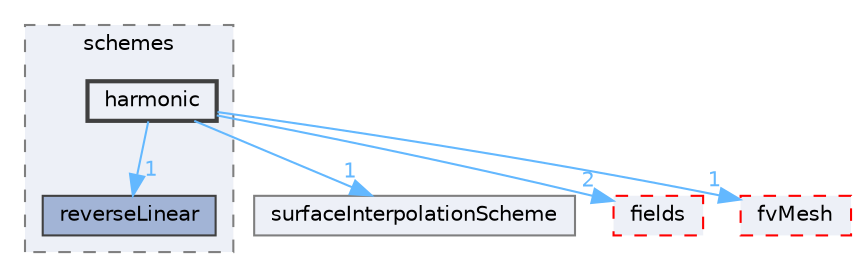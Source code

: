 digraph "src/finiteVolume/interpolation/surfaceInterpolation/schemes/harmonic"
{
 // LATEX_PDF_SIZE
  bgcolor="transparent";
  edge [fontname=Helvetica,fontsize=10,labelfontname=Helvetica,labelfontsize=10];
  node [fontname=Helvetica,fontsize=10,shape=box,height=0.2,width=0.4];
  compound=true
  subgraph clusterdir_deb7d71175aa940c147966c547ebcb7e {
    graph [ bgcolor="#edf0f7", pencolor="grey50", label="schemes", fontname=Helvetica,fontsize=10 style="filled,dashed", URL="dir_deb7d71175aa940c147966c547ebcb7e.html",tooltip=""]
  dir_d70050f29e7ffdcf651aa4bbd070ecb6 [label="reverseLinear", fillcolor="#a2b4d6", color="grey25", style="filled", URL="dir_d70050f29e7ffdcf651aa4bbd070ecb6.html",tooltip=""];
  dir_4b6dffcbb2e29ef43be8524aef50a8b2 [label="harmonic", fillcolor="#edf0f7", color="grey25", style="filled,bold", URL="dir_4b6dffcbb2e29ef43be8524aef50a8b2.html",tooltip=""];
  }
  dir_19d3b1afd53ea5e65e1bc53b79dacb85 [label="surfaceInterpolationScheme", fillcolor="#edf0f7", color="grey50", style="filled", URL="dir_19d3b1afd53ea5e65e1bc53b79dacb85.html",tooltip=""];
  dir_25ab4a83a983f7bb7a38b7f63bb141b7 [label="fields", fillcolor="#edf0f7", color="red", style="filled,dashed", URL="dir_25ab4a83a983f7bb7a38b7f63bb141b7.html",tooltip=""];
  dir_c382fa095c9c33d8673c0dd60aaef275 [label="fvMesh", fillcolor="#edf0f7", color="red", style="filled,dashed", URL="dir_c382fa095c9c33d8673c0dd60aaef275.html",tooltip=""];
  dir_4b6dffcbb2e29ef43be8524aef50a8b2->dir_19d3b1afd53ea5e65e1bc53b79dacb85 [headlabel="1", labeldistance=1.5 headhref="dir_001696_003849.html" href="dir_001696_003849.html" color="steelblue1" fontcolor="steelblue1"];
  dir_4b6dffcbb2e29ef43be8524aef50a8b2->dir_25ab4a83a983f7bb7a38b7f63bb141b7 [headlabel="2", labeldistance=1.5 headhref="dir_001696_001332.html" href="dir_001696_001332.html" color="steelblue1" fontcolor="steelblue1"];
  dir_4b6dffcbb2e29ef43be8524aef50a8b2->dir_c382fa095c9c33d8673c0dd60aaef275 [headlabel="1", labeldistance=1.5 headhref="dir_001696_001544.html" href="dir_001696_001544.html" color="steelblue1" fontcolor="steelblue1"];
  dir_4b6dffcbb2e29ef43be8524aef50a8b2->dir_d70050f29e7ffdcf651aa4bbd070ecb6 [headlabel="1", labeldistance=1.5 headhref="dir_001696_003333.html" href="dir_001696_003333.html" color="steelblue1" fontcolor="steelblue1"];
}
